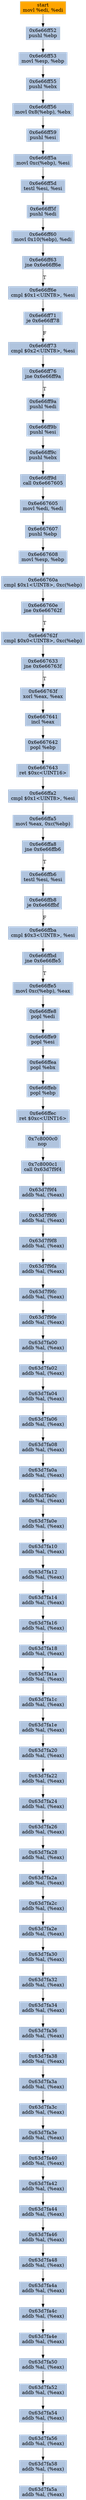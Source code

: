 digraph G {
node[shape=rectangle,style=filled,fillcolor=lightsteelblue,color=lightsteelblue]
bgcolor="transparent"
a0x6e66ff50movl_edi_edi[label="start\nmovl %edi, %edi",color="lightgrey",fillcolor="orange"];
a0x6e66ff52pushl_ebp[label="0x6e66ff52\npushl %ebp"];
a0x6e66ff53movl_esp_ebp[label="0x6e66ff53\nmovl %esp, %ebp"];
a0x6e66ff55pushl_ebx[label="0x6e66ff55\npushl %ebx"];
a0x6e66ff56movl_0x8ebp__ebx[label="0x6e66ff56\nmovl 0x8(%ebp), %ebx"];
a0x6e66ff59pushl_esi[label="0x6e66ff59\npushl %esi"];
a0x6e66ff5amovl_0xcebp__esi[label="0x6e66ff5a\nmovl 0xc(%ebp), %esi"];
a0x6e66ff5dtestl_esi_esi[label="0x6e66ff5d\ntestl %esi, %esi"];
a0x6e66ff5fpushl_edi[label="0x6e66ff5f\npushl %edi"];
a0x6e66ff60movl_0x10ebp__edi[label="0x6e66ff60\nmovl 0x10(%ebp), %edi"];
a0x6e66ff63jne_0x6e66ff6e[label="0x6e66ff63\njne 0x6e66ff6e"];
a0x6e66ff6ecmpl_0x1UINT8_esi[label="0x6e66ff6e\ncmpl $0x1<UINT8>, %esi"];
a0x6e66ff71je_0x6e66ff78[label="0x6e66ff71\nje 0x6e66ff78"];
a0x6e66ff73cmpl_0x2UINT8_esi[label="0x6e66ff73\ncmpl $0x2<UINT8>, %esi"];
a0x6e66ff76jne_0x6e66ff9a[label="0x6e66ff76\njne 0x6e66ff9a"];
a0x6e66ff9apushl_edi[label="0x6e66ff9a\npushl %edi"];
a0x6e66ff9bpushl_esi[label="0x6e66ff9b\npushl %esi"];
a0x6e66ff9cpushl_ebx[label="0x6e66ff9c\npushl %ebx"];
a0x6e66ff9dcall_0x6e667605[label="0x6e66ff9d\ncall 0x6e667605"];
a0x6e667605movl_edi_edi[label="0x6e667605\nmovl %edi, %edi"];
a0x6e667607pushl_ebp[label="0x6e667607\npushl %ebp"];
a0x6e667608movl_esp_ebp[label="0x6e667608\nmovl %esp, %ebp"];
a0x6e66760acmpl_0x1UINT8_0xcebp_[label="0x6e66760a\ncmpl $0x1<UINT8>, 0xc(%ebp)"];
a0x6e66760ejne_0x6e66762f[label="0x6e66760e\njne 0x6e66762f"];
a0x6e66762fcmpl_0x0UINT8_0xcebp_[label="0x6e66762f\ncmpl $0x0<UINT8>, 0xc(%ebp)"];
a0x6e667633jne_0x6e66763f[label="0x6e667633\njne 0x6e66763f"];
a0x6e66763fxorl_eax_eax[label="0x6e66763f\nxorl %eax, %eax"];
a0x6e667641incl_eax[label="0x6e667641\nincl %eax"];
a0x6e667642popl_ebp[label="0x6e667642\npopl %ebp"];
a0x6e667643ret_0xcUINT16[label="0x6e667643\nret $0xc<UINT16>"];
a0x6e66ffa2cmpl_0x1UINT8_esi[label="0x6e66ffa2\ncmpl $0x1<UINT8>, %esi"];
a0x6e66ffa5movl_eax_0xcebp_[label="0x6e66ffa5\nmovl %eax, 0xc(%ebp)"];
a0x6e66ffa8jne_0x6e66ffb6[label="0x6e66ffa8\njne 0x6e66ffb6"];
a0x6e66ffb6testl_esi_esi[label="0x6e66ffb6\ntestl %esi, %esi"];
a0x6e66ffb8je_0x6e66ffbf[label="0x6e66ffb8\nje 0x6e66ffbf"];
a0x6e66ffbacmpl_0x3UINT8_esi[label="0x6e66ffba\ncmpl $0x3<UINT8>, %esi"];
a0x6e66ffbdjne_0x6e66ffe5[label="0x6e66ffbd\njne 0x6e66ffe5"];
a0x6e66ffe5movl_0xcebp__eax[label="0x6e66ffe5\nmovl 0xc(%ebp), %eax"];
a0x6e66ffe8popl_edi[label="0x6e66ffe8\npopl %edi"];
a0x6e66ffe9popl_esi[label="0x6e66ffe9\npopl %esi"];
a0x6e66ffeapopl_ebx[label="0x6e66ffea\npopl %ebx"];
a0x6e66ffebpopl_ebp[label="0x6e66ffeb\npopl %ebp"];
a0x6e66ffecret_0xcUINT16[label="0x6e66ffec\nret $0xc<UINT16>"];
a0x7c8000c0nop_[label="0x7c8000c0\nnop "];
a0x7c8000c1call_0x63d7f9f4[label="0x7c8000c1\ncall 0x63d7f9f4"];
a0x63d7f9f4addb_al_eax_[label="0x63d7f9f4\naddb %al, (%eax)"];
a0x63d7f9f6addb_al_eax_[label="0x63d7f9f6\naddb %al, (%eax)"];
a0x63d7f9f8addb_al_eax_[label="0x63d7f9f8\naddb %al, (%eax)"];
a0x63d7f9faaddb_al_eax_[label="0x63d7f9fa\naddb %al, (%eax)"];
a0x63d7f9fcaddb_al_eax_[label="0x63d7f9fc\naddb %al, (%eax)"];
a0x63d7f9feaddb_al_eax_[label="0x63d7f9fe\naddb %al, (%eax)"];
a0x63d7fa00addb_al_eax_[label="0x63d7fa00\naddb %al, (%eax)"];
a0x63d7fa02addb_al_eax_[label="0x63d7fa02\naddb %al, (%eax)"];
a0x63d7fa04addb_al_eax_[label="0x63d7fa04\naddb %al, (%eax)"];
a0x63d7fa06addb_al_eax_[label="0x63d7fa06\naddb %al, (%eax)"];
a0x63d7fa08addb_al_eax_[label="0x63d7fa08\naddb %al, (%eax)"];
a0x63d7fa0aaddb_al_eax_[label="0x63d7fa0a\naddb %al, (%eax)"];
a0x63d7fa0caddb_al_eax_[label="0x63d7fa0c\naddb %al, (%eax)"];
a0x63d7fa0eaddb_al_eax_[label="0x63d7fa0e\naddb %al, (%eax)"];
a0x63d7fa10addb_al_eax_[label="0x63d7fa10\naddb %al, (%eax)"];
a0x63d7fa12addb_al_eax_[label="0x63d7fa12\naddb %al, (%eax)"];
a0x63d7fa14addb_al_eax_[label="0x63d7fa14\naddb %al, (%eax)"];
a0x63d7fa16addb_al_eax_[label="0x63d7fa16\naddb %al, (%eax)"];
a0x63d7fa18addb_al_eax_[label="0x63d7fa18\naddb %al, (%eax)"];
a0x63d7fa1aaddb_al_eax_[label="0x63d7fa1a\naddb %al, (%eax)"];
a0x63d7fa1caddb_al_eax_[label="0x63d7fa1c\naddb %al, (%eax)"];
a0x63d7fa1eaddb_al_eax_[label="0x63d7fa1e\naddb %al, (%eax)"];
a0x63d7fa20addb_al_eax_[label="0x63d7fa20\naddb %al, (%eax)"];
a0x63d7fa22addb_al_eax_[label="0x63d7fa22\naddb %al, (%eax)"];
a0x63d7fa24addb_al_eax_[label="0x63d7fa24\naddb %al, (%eax)"];
a0x63d7fa26addb_al_eax_[label="0x63d7fa26\naddb %al, (%eax)"];
a0x63d7fa28addb_al_eax_[label="0x63d7fa28\naddb %al, (%eax)"];
a0x63d7fa2aaddb_al_eax_[label="0x63d7fa2a\naddb %al, (%eax)"];
a0x63d7fa2caddb_al_eax_[label="0x63d7fa2c\naddb %al, (%eax)"];
a0x63d7fa2eaddb_al_eax_[label="0x63d7fa2e\naddb %al, (%eax)"];
a0x63d7fa30addb_al_eax_[label="0x63d7fa30\naddb %al, (%eax)"];
a0x63d7fa32addb_al_eax_[label="0x63d7fa32\naddb %al, (%eax)"];
a0x63d7fa34addb_al_eax_[label="0x63d7fa34\naddb %al, (%eax)"];
a0x63d7fa36addb_al_eax_[label="0x63d7fa36\naddb %al, (%eax)"];
a0x63d7fa38addb_al_eax_[label="0x63d7fa38\naddb %al, (%eax)"];
a0x63d7fa3aaddb_al_eax_[label="0x63d7fa3a\naddb %al, (%eax)"];
a0x63d7fa3caddb_al_eax_[label="0x63d7fa3c\naddb %al, (%eax)"];
a0x63d7fa3eaddb_al_eax_[label="0x63d7fa3e\naddb %al, (%eax)"];
a0x63d7fa40addb_al_eax_[label="0x63d7fa40\naddb %al, (%eax)"];
a0x63d7fa42addb_al_eax_[label="0x63d7fa42\naddb %al, (%eax)"];
a0x63d7fa44addb_al_eax_[label="0x63d7fa44\naddb %al, (%eax)"];
a0x63d7fa46addb_al_eax_[label="0x63d7fa46\naddb %al, (%eax)"];
a0x63d7fa48addb_al_eax_[label="0x63d7fa48\naddb %al, (%eax)"];
a0x63d7fa4aaddb_al_eax_[label="0x63d7fa4a\naddb %al, (%eax)"];
a0x63d7fa4caddb_al_eax_[label="0x63d7fa4c\naddb %al, (%eax)"];
a0x63d7fa4eaddb_al_eax_[label="0x63d7fa4e\naddb %al, (%eax)"];
a0x63d7fa50addb_al_eax_[label="0x63d7fa50\naddb %al, (%eax)"];
a0x63d7fa52addb_al_eax_[label="0x63d7fa52\naddb %al, (%eax)"];
a0x63d7fa54addb_al_eax_[label="0x63d7fa54\naddb %al, (%eax)"];
a0x63d7fa56addb_al_eax_[label="0x63d7fa56\naddb %al, (%eax)"];
a0x63d7fa58addb_al_eax_[label="0x63d7fa58\naddb %al, (%eax)"];
a0x63d7fa5aaddb_al_eax_[label="0x63d7fa5a\naddb %al, (%eax)"];
a0x6e66ff50movl_edi_edi -> a0x6e66ff52pushl_ebp [color="#000000"];
a0x6e66ff52pushl_ebp -> a0x6e66ff53movl_esp_ebp [color="#000000"];
a0x6e66ff53movl_esp_ebp -> a0x6e66ff55pushl_ebx [color="#000000"];
a0x6e66ff55pushl_ebx -> a0x6e66ff56movl_0x8ebp__ebx [color="#000000"];
a0x6e66ff56movl_0x8ebp__ebx -> a0x6e66ff59pushl_esi [color="#000000"];
a0x6e66ff59pushl_esi -> a0x6e66ff5amovl_0xcebp__esi [color="#000000"];
a0x6e66ff5amovl_0xcebp__esi -> a0x6e66ff5dtestl_esi_esi [color="#000000"];
a0x6e66ff5dtestl_esi_esi -> a0x6e66ff5fpushl_edi [color="#000000"];
a0x6e66ff5fpushl_edi -> a0x6e66ff60movl_0x10ebp__edi [color="#000000"];
a0x6e66ff60movl_0x10ebp__edi -> a0x6e66ff63jne_0x6e66ff6e [color="#000000"];
a0x6e66ff63jne_0x6e66ff6e -> a0x6e66ff6ecmpl_0x1UINT8_esi [color="#000000",label="T"];
a0x6e66ff6ecmpl_0x1UINT8_esi -> a0x6e66ff71je_0x6e66ff78 [color="#000000"];
a0x6e66ff71je_0x6e66ff78 -> a0x6e66ff73cmpl_0x2UINT8_esi [color="#000000",label="F"];
a0x6e66ff73cmpl_0x2UINT8_esi -> a0x6e66ff76jne_0x6e66ff9a [color="#000000"];
a0x6e66ff76jne_0x6e66ff9a -> a0x6e66ff9apushl_edi [color="#000000",label="T"];
a0x6e66ff9apushl_edi -> a0x6e66ff9bpushl_esi [color="#000000"];
a0x6e66ff9bpushl_esi -> a0x6e66ff9cpushl_ebx [color="#000000"];
a0x6e66ff9cpushl_ebx -> a0x6e66ff9dcall_0x6e667605 [color="#000000"];
a0x6e66ff9dcall_0x6e667605 -> a0x6e667605movl_edi_edi [color="#000000"];
a0x6e667605movl_edi_edi -> a0x6e667607pushl_ebp [color="#000000"];
a0x6e667607pushl_ebp -> a0x6e667608movl_esp_ebp [color="#000000"];
a0x6e667608movl_esp_ebp -> a0x6e66760acmpl_0x1UINT8_0xcebp_ [color="#000000"];
a0x6e66760acmpl_0x1UINT8_0xcebp_ -> a0x6e66760ejne_0x6e66762f [color="#000000"];
a0x6e66760ejne_0x6e66762f -> a0x6e66762fcmpl_0x0UINT8_0xcebp_ [color="#000000",label="T"];
a0x6e66762fcmpl_0x0UINT8_0xcebp_ -> a0x6e667633jne_0x6e66763f [color="#000000"];
a0x6e667633jne_0x6e66763f -> a0x6e66763fxorl_eax_eax [color="#000000",label="T"];
a0x6e66763fxorl_eax_eax -> a0x6e667641incl_eax [color="#000000"];
a0x6e667641incl_eax -> a0x6e667642popl_ebp [color="#000000"];
a0x6e667642popl_ebp -> a0x6e667643ret_0xcUINT16 [color="#000000"];
a0x6e667643ret_0xcUINT16 -> a0x6e66ffa2cmpl_0x1UINT8_esi [color="#000000"];
a0x6e66ffa2cmpl_0x1UINT8_esi -> a0x6e66ffa5movl_eax_0xcebp_ [color="#000000"];
a0x6e66ffa5movl_eax_0xcebp_ -> a0x6e66ffa8jne_0x6e66ffb6 [color="#000000"];
a0x6e66ffa8jne_0x6e66ffb6 -> a0x6e66ffb6testl_esi_esi [color="#000000",label="T"];
a0x6e66ffb6testl_esi_esi -> a0x6e66ffb8je_0x6e66ffbf [color="#000000"];
a0x6e66ffb8je_0x6e66ffbf -> a0x6e66ffbacmpl_0x3UINT8_esi [color="#000000",label="F"];
a0x6e66ffbacmpl_0x3UINT8_esi -> a0x6e66ffbdjne_0x6e66ffe5 [color="#000000"];
a0x6e66ffbdjne_0x6e66ffe5 -> a0x6e66ffe5movl_0xcebp__eax [color="#000000",label="T"];
a0x6e66ffe5movl_0xcebp__eax -> a0x6e66ffe8popl_edi [color="#000000"];
a0x6e66ffe8popl_edi -> a0x6e66ffe9popl_esi [color="#000000"];
a0x6e66ffe9popl_esi -> a0x6e66ffeapopl_ebx [color="#000000"];
a0x6e66ffeapopl_ebx -> a0x6e66ffebpopl_ebp [color="#000000"];
a0x6e66ffebpopl_ebp -> a0x6e66ffecret_0xcUINT16 [color="#000000"];
a0x6e66ffecret_0xcUINT16 -> a0x7c8000c0nop_ [color="#000000"];
a0x7c8000c0nop_ -> a0x7c8000c1call_0x63d7f9f4 [color="#000000"];
a0x7c8000c1call_0x63d7f9f4 -> a0x63d7f9f4addb_al_eax_ [color="#000000"];
a0x63d7f9f4addb_al_eax_ -> a0x63d7f9f6addb_al_eax_ [color="#000000"];
a0x63d7f9f6addb_al_eax_ -> a0x63d7f9f8addb_al_eax_ [color="#000000"];
a0x63d7f9f8addb_al_eax_ -> a0x63d7f9faaddb_al_eax_ [color="#000000"];
a0x63d7f9faaddb_al_eax_ -> a0x63d7f9fcaddb_al_eax_ [color="#000000"];
a0x63d7f9fcaddb_al_eax_ -> a0x63d7f9feaddb_al_eax_ [color="#000000"];
a0x63d7f9feaddb_al_eax_ -> a0x63d7fa00addb_al_eax_ [color="#000000"];
a0x63d7fa00addb_al_eax_ -> a0x63d7fa02addb_al_eax_ [color="#000000"];
a0x63d7fa02addb_al_eax_ -> a0x63d7fa04addb_al_eax_ [color="#000000"];
a0x63d7fa04addb_al_eax_ -> a0x63d7fa06addb_al_eax_ [color="#000000"];
a0x63d7fa06addb_al_eax_ -> a0x63d7fa08addb_al_eax_ [color="#000000"];
a0x63d7fa08addb_al_eax_ -> a0x63d7fa0aaddb_al_eax_ [color="#000000"];
a0x63d7fa0aaddb_al_eax_ -> a0x63d7fa0caddb_al_eax_ [color="#000000"];
a0x63d7fa0caddb_al_eax_ -> a0x63d7fa0eaddb_al_eax_ [color="#000000"];
a0x63d7fa0eaddb_al_eax_ -> a0x63d7fa10addb_al_eax_ [color="#000000"];
a0x63d7fa10addb_al_eax_ -> a0x63d7fa12addb_al_eax_ [color="#000000"];
a0x63d7fa12addb_al_eax_ -> a0x63d7fa14addb_al_eax_ [color="#000000"];
a0x63d7fa14addb_al_eax_ -> a0x63d7fa16addb_al_eax_ [color="#000000"];
a0x63d7fa16addb_al_eax_ -> a0x63d7fa18addb_al_eax_ [color="#000000"];
a0x63d7fa18addb_al_eax_ -> a0x63d7fa1aaddb_al_eax_ [color="#000000"];
a0x63d7fa1aaddb_al_eax_ -> a0x63d7fa1caddb_al_eax_ [color="#000000"];
a0x63d7fa1caddb_al_eax_ -> a0x63d7fa1eaddb_al_eax_ [color="#000000"];
a0x63d7fa1eaddb_al_eax_ -> a0x63d7fa20addb_al_eax_ [color="#000000"];
a0x63d7fa20addb_al_eax_ -> a0x63d7fa22addb_al_eax_ [color="#000000"];
a0x63d7fa22addb_al_eax_ -> a0x63d7fa24addb_al_eax_ [color="#000000"];
a0x63d7fa24addb_al_eax_ -> a0x63d7fa26addb_al_eax_ [color="#000000"];
a0x63d7fa26addb_al_eax_ -> a0x63d7fa28addb_al_eax_ [color="#000000"];
a0x63d7fa28addb_al_eax_ -> a0x63d7fa2aaddb_al_eax_ [color="#000000"];
a0x63d7fa2aaddb_al_eax_ -> a0x63d7fa2caddb_al_eax_ [color="#000000"];
a0x63d7fa2caddb_al_eax_ -> a0x63d7fa2eaddb_al_eax_ [color="#000000"];
a0x63d7fa2eaddb_al_eax_ -> a0x63d7fa30addb_al_eax_ [color="#000000"];
a0x63d7fa30addb_al_eax_ -> a0x63d7fa32addb_al_eax_ [color="#000000"];
a0x63d7fa32addb_al_eax_ -> a0x63d7fa34addb_al_eax_ [color="#000000"];
a0x63d7fa34addb_al_eax_ -> a0x63d7fa36addb_al_eax_ [color="#000000"];
a0x63d7fa36addb_al_eax_ -> a0x63d7fa38addb_al_eax_ [color="#000000"];
a0x63d7fa38addb_al_eax_ -> a0x63d7fa3aaddb_al_eax_ [color="#000000"];
a0x63d7fa3aaddb_al_eax_ -> a0x63d7fa3caddb_al_eax_ [color="#000000"];
a0x63d7fa3caddb_al_eax_ -> a0x63d7fa3eaddb_al_eax_ [color="#000000"];
a0x63d7fa3eaddb_al_eax_ -> a0x63d7fa40addb_al_eax_ [color="#000000"];
a0x63d7fa40addb_al_eax_ -> a0x63d7fa42addb_al_eax_ [color="#000000"];
a0x63d7fa42addb_al_eax_ -> a0x63d7fa44addb_al_eax_ [color="#000000"];
a0x63d7fa44addb_al_eax_ -> a0x63d7fa46addb_al_eax_ [color="#000000"];
a0x63d7fa46addb_al_eax_ -> a0x63d7fa48addb_al_eax_ [color="#000000"];
a0x63d7fa48addb_al_eax_ -> a0x63d7fa4aaddb_al_eax_ [color="#000000"];
a0x63d7fa4aaddb_al_eax_ -> a0x63d7fa4caddb_al_eax_ [color="#000000"];
a0x63d7fa4caddb_al_eax_ -> a0x63d7fa4eaddb_al_eax_ [color="#000000"];
a0x63d7fa4eaddb_al_eax_ -> a0x63d7fa50addb_al_eax_ [color="#000000"];
a0x63d7fa50addb_al_eax_ -> a0x63d7fa52addb_al_eax_ [color="#000000"];
a0x63d7fa52addb_al_eax_ -> a0x63d7fa54addb_al_eax_ [color="#000000"];
a0x63d7fa54addb_al_eax_ -> a0x63d7fa56addb_al_eax_ [color="#000000"];
a0x63d7fa56addb_al_eax_ -> a0x63d7fa58addb_al_eax_ [color="#000000"];
a0x63d7fa58addb_al_eax_ -> a0x63d7fa5aaddb_al_eax_ [color="#000000"];
}
